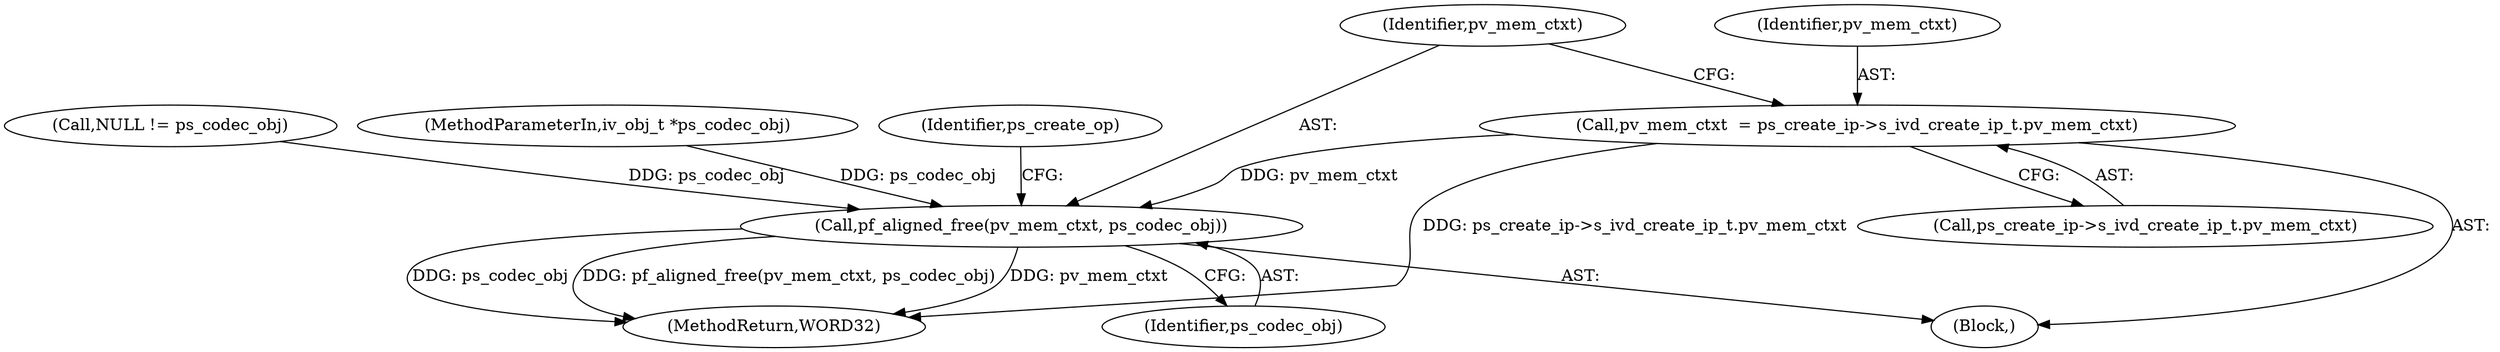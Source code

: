 digraph "0_Android_3ed3c6b79a7b9a60c475dd4936ad57b0b92fd600@API" {
"1000165" [label="(Call,pv_mem_ctxt  = ps_create_ip->s_ivd_create_ip_t.pv_mem_ctxt)"];
"1000172" [label="(Call,pf_aligned_free(pv_mem_ctxt, ps_codec_obj))"];
"1000167" [label="(Call,ps_create_ip->s_ivd_create_ip_t.pv_mem_ctxt)"];
"1000166" [label="(Identifier,pv_mem_ctxt)"];
"1000209" [label="(MethodReturn,WORD32)"];
"1000155" [label="(Block,)"];
"1000174" [label="(Identifier,ps_codec_obj)"];
"1000143" [label="(Call,NULL != ps_codec_obj)"];
"1000165" [label="(Call,pv_mem_ctxt  = ps_create_ip->s_ivd_create_ip_t.pv_mem_ctxt)"];
"1000102" [label="(MethodParameterIn,iv_obj_t *ps_codec_obj)"];
"1000178" [label="(Identifier,ps_create_op)"];
"1000172" [label="(Call,pf_aligned_free(pv_mem_ctxt, ps_codec_obj))"];
"1000173" [label="(Identifier,pv_mem_ctxt)"];
"1000165" -> "1000155"  [label="AST: "];
"1000165" -> "1000167"  [label="CFG: "];
"1000166" -> "1000165"  [label="AST: "];
"1000167" -> "1000165"  [label="AST: "];
"1000173" -> "1000165"  [label="CFG: "];
"1000165" -> "1000209"  [label="DDG: ps_create_ip->s_ivd_create_ip_t.pv_mem_ctxt"];
"1000165" -> "1000172"  [label="DDG: pv_mem_ctxt"];
"1000172" -> "1000155"  [label="AST: "];
"1000172" -> "1000174"  [label="CFG: "];
"1000173" -> "1000172"  [label="AST: "];
"1000174" -> "1000172"  [label="AST: "];
"1000178" -> "1000172"  [label="CFG: "];
"1000172" -> "1000209"  [label="DDG: pf_aligned_free(pv_mem_ctxt, ps_codec_obj)"];
"1000172" -> "1000209"  [label="DDG: pv_mem_ctxt"];
"1000172" -> "1000209"  [label="DDG: ps_codec_obj"];
"1000143" -> "1000172"  [label="DDG: ps_codec_obj"];
"1000102" -> "1000172"  [label="DDG: ps_codec_obj"];
}
